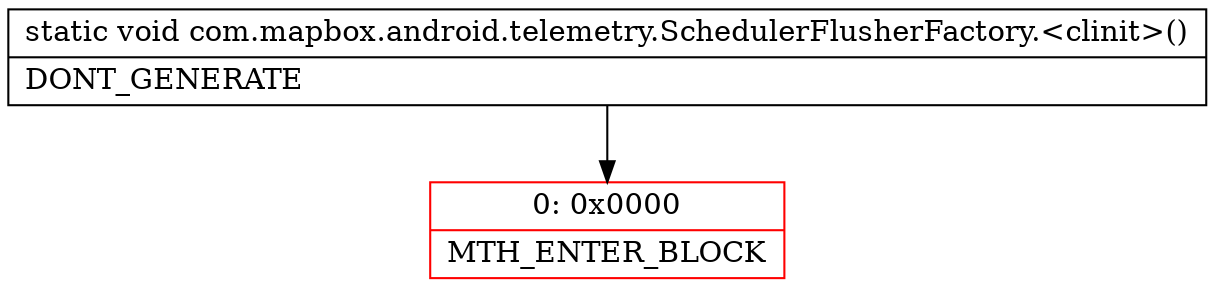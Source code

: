 digraph "CFG forcom.mapbox.android.telemetry.SchedulerFlusherFactory.\<clinit\>()V" {
subgraph cluster_Region_2032159248 {
label = "R(0)";
node [shape=record,color=blue];
}
Node_0 [shape=record,color=red,label="{0\:\ 0x0000|MTH_ENTER_BLOCK\l}"];
MethodNode[shape=record,label="{static void com.mapbox.android.telemetry.SchedulerFlusherFactory.\<clinit\>()  | DONT_GENERATE\l}"];
MethodNode -> Node_0;
}

